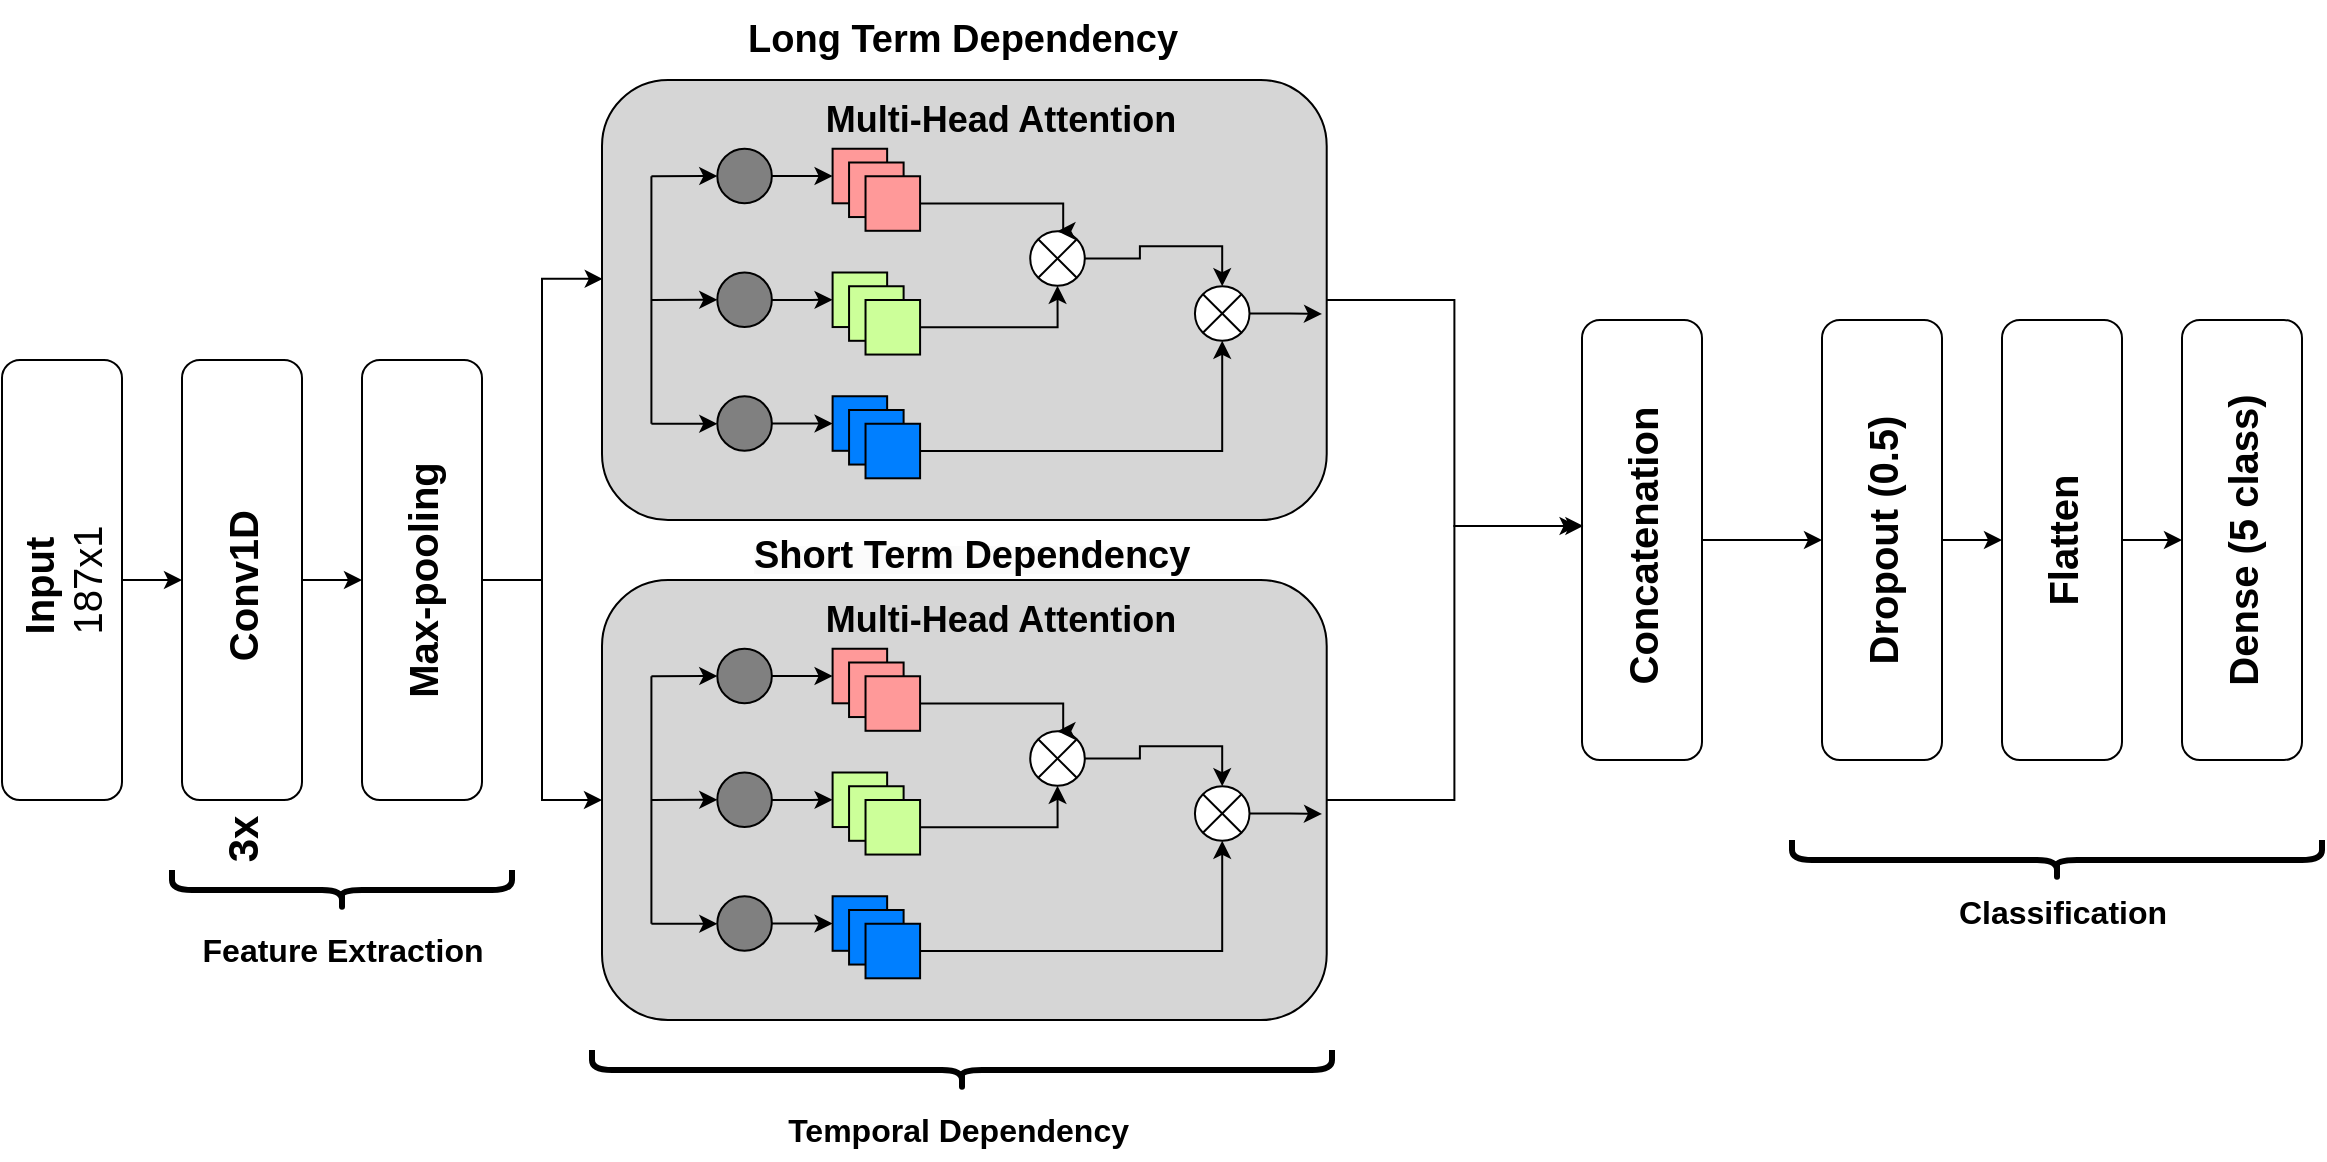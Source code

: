 <mxfile version="21.2.9" type="device">
  <diagram name="Page-1" id="Ig5li8YnplBoDMJSDeY4">
    <mxGraphModel dx="1400" dy="945" grid="1" gridSize="10" guides="1" tooltips="1" connect="1" arrows="1" fold="1" page="1" pageScale="1" pageWidth="1200" pageHeight="1600" math="0" shadow="0">
      <root>
        <mxCell id="0" />
        <mxCell id="1" parent="0" />
        <mxCell id="j9Yn46ZGuWU1NOBtWqaZ-1" style="edgeStyle=orthogonalEdgeStyle;rounded=0;orthogonalLoop=1;jettySize=auto;html=1;entryX=0.5;entryY=0;entryDx=0;entryDy=0;" edge="1" parent="1" source="j9Yn46ZGuWU1NOBtWqaZ-2" target="j9Yn46ZGuWU1NOBtWqaZ-4">
          <mxGeometry relative="1" as="geometry" />
        </mxCell>
        <mxCell id="j9Yn46ZGuWU1NOBtWqaZ-2" value="&lt;b style=&quot;font-size: 20px;&quot;&gt;Input&amp;nbsp;&lt;/b&gt;&lt;br style=&quot;font-size: 20px;&quot;&gt;187x1" style="rounded=1;whiteSpace=wrap;html=1;fontSize=20;rotation=-90;" vertex="1" parent="1">
          <mxGeometry x="100" y="260" width="220" height="60" as="geometry" />
        </mxCell>
        <mxCell id="j9Yn46ZGuWU1NOBtWqaZ-3" style="edgeStyle=orthogonalEdgeStyle;rounded=0;orthogonalLoop=1;jettySize=auto;html=1;" edge="1" parent="1" source="j9Yn46ZGuWU1NOBtWqaZ-4" target="j9Yn46ZGuWU1NOBtWqaZ-7">
          <mxGeometry relative="1" as="geometry" />
        </mxCell>
        <mxCell id="j9Yn46ZGuWU1NOBtWqaZ-4" value="&lt;b&gt;Conv1D&amp;nbsp;&lt;br&gt;&lt;/b&gt;" style="rounded=1;whiteSpace=wrap;html=1;fontSize=20;rotation=-90;" vertex="1" parent="1">
          <mxGeometry x="190" y="260" width="220" height="60" as="geometry" />
        </mxCell>
        <mxCell id="j9Yn46ZGuWU1NOBtWqaZ-5" value="&lt;b&gt;&lt;font style=&quot;font-size: 21px;&quot;&gt;3x&lt;/font&gt;&lt;/b&gt;" style="text;html=1;align=center;verticalAlign=middle;resizable=0;points=[];autosize=1;strokeColor=none;fillColor=none;rotation=-90;" vertex="1" parent="1">
          <mxGeometry x="275" y="400" width="50" height="40" as="geometry" />
        </mxCell>
        <mxCell id="j9Yn46ZGuWU1NOBtWqaZ-87" style="edgeStyle=orthogonalEdgeStyle;rounded=0;orthogonalLoop=1;jettySize=auto;html=1;entryX=0.001;entryY=0.452;entryDx=0;entryDy=0;entryPerimeter=0;" edge="1" parent="1" source="j9Yn46ZGuWU1NOBtWqaZ-7" target="j9Yn46ZGuWU1NOBtWqaZ-9">
          <mxGeometry relative="1" as="geometry" />
        </mxCell>
        <mxCell id="j9Yn46ZGuWU1NOBtWqaZ-88" style="edgeStyle=orthogonalEdgeStyle;rounded=0;orthogonalLoop=1;jettySize=auto;html=1;" edge="1" parent="1" source="j9Yn46ZGuWU1NOBtWqaZ-7" target="j9Yn46ZGuWU1NOBtWqaZ-53">
          <mxGeometry relative="1" as="geometry" />
        </mxCell>
        <mxCell id="j9Yn46ZGuWU1NOBtWqaZ-7" value="&lt;b&gt;Max-pooling&lt;br&gt;&lt;/b&gt;" style="rounded=1;whiteSpace=wrap;html=1;fontSize=20;rotation=-90;" vertex="1" parent="1">
          <mxGeometry x="280" y="260" width="220" height="60" as="geometry" />
        </mxCell>
        <mxCell id="j9Yn46ZGuWU1NOBtWqaZ-8" value="" style="group" vertex="1" connectable="0" parent="1">
          <mxGeometry x="480" y="40" width="420" height="220" as="geometry" />
        </mxCell>
        <mxCell id="j9Yn46ZGuWU1NOBtWqaZ-9" value="" style="rounded=1;whiteSpace=wrap;html=1;fillColor=#D6D6D6;" vertex="1" parent="j9Yn46ZGuWU1NOBtWqaZ-8">
          <mxGeometry width="362.353" height="220" as="geometry" />
        </mxCell>
        <mxCell id="j9Yn46ZGuWU1NOBtWqaZ-10" value="" style="ellipse;whiteSpace=wrap;html=1;aspect=fixed;fillColor=#808080;" vertex="1" parent="j9Yn46ZGuWU1NOBtWqaZ-8">
          <mxGeometry x="57.647" y="34.375" width="27.274" height="27.274" as="geometry" />
        </mxCell>
        <mxCell id="j9Yn46ZGuWU1NOBtWqaZ-11" value="" style="ellipse;whiteSpace=wrap;html=1;aspect=fixed;fillColor=#808080;" vertex="1" parent="j9Yn46ZGuWU1NOBtWqaZ-8">
          <mxGeometry x="57.647" y="96.25" width="27.274" height="27.274" as="geometry" />
        </mxCell>
        <mxCell id="j9Yn46ZGuWU1NOBtWqaZ-12" value="" style="ellipse;whiteSpace=wrap;html=1;aspect=fixed;fillColor=#808080;" vertex="1" parent="j9Yn46ZGuWU1NOBtWqaZ-8">
          <mxGeometry x="57.647" y="158.125" width="27.274" height="27.274" as="geometry" />
        </mxCell>
        <mxCell id="j9Yn46ZGuWU1NOBtWqaZ-13" value="" style="endArrow=none;html=1;rounded=0;" edge="1" parent="j9Yn46ZGuWU1NOBtWqaZ-8">
          <mxGeometry width="50" height="50" relative="1" as="geometry">
            <mxPoint x="24.706" y="171.875" as="sourcePoint" />
            <mxPoint x="24.706" y="48.125" as="targetPoint" />
          </mxGeometry>
        </mxCell>
        <mxCell id="j9Yn46ZGuWU1NOBtWqaZ-14" value="" style="endArrow=classic;html=1;rounded=0;entryX=0;entryY=0.5;entryDx=0;entryDy=0;" edge="1" parent="j9Yn46ZGuWU1NOBtWqaZ-8" target="j9Yn46ZGuWU1NOBtWqaZ-10">
          <mxGeometry width="50" height="50" relative="1" as="geometry">
            <mxPoint x="24.706" y="48.125" as="sourcePoint" />
            <mxPoint x="181.176" y="110" as="targetPoint" />
          </mxGeometry>
        </mxCell>
        <mxCell id="j9Yn46ZGuWU1NOBtWqaZ-15" value="" style="endArrow=classic;html=1;rounded=0;" edge="1" parent="j9Yn46ZGuWU1NOBtWqaZ-8">
          <mxGeometry width="50" height="50" relative="1" as="geometry">
            <mxPoint x="24.706" y="171.875" as="sourcePoint" />
            <mxPoint x="57.647" y="171.875" as="targetPoint" />
          </mxGeometry>
        </mxCell>
        <mxCell id="j9Yn46ZGuWU1NOBtWqaZ-16" value="" style="endArrow=classic;html=1;rounded=0;entryX=0;entryY=0.5;entryDx=0;entryDy=0;" edge="1" parent="j9Yn46ZGuWU1NOBtWqaZ-8" target="j9Yn46ZGuWU1NOBtWqaZ-11">
          <mxGeometry width="50" height="50" relative="1" as="geometry">
            <mxPoint x="24.706" y="110" as="sourcePoint" />
            <mxPoint x="181.176" y="110" as="targetPoint" />
          </mxGeometry>
        </mxCell>
        <mxCell id="j9Yn46ZGuWU1NOBtWqaZ-17" value="" style="whiteSpace=wrap;html=1;aspect=fixed;fillColor=#FF9999;" vertex="1" parent="j9Yn46ZGuWU1NOBtWqaZ-8">
          <mxGeometry x="115.294" y="34.375" width="27.274" height="27.274" as="geometry" />
        </mxCell>
        <mxCell id="j9Yn46ZGuWU1NOBtWqaZ-18" value="" style="whiteSpace=wrap;html=1;aspect=fixed;fillColor=#FF9999;" vertex="1" parent="j9Yn46ZGuWU1NOBtWqaZ-8">
          <mxGeometry x="123.529" y="41.25" width="27.274" height="27.274" as="geometry" />
        </mxCell>
        <mxCell id="j9Yn46ZGuWU1NOBtWqaZ-19" value="" style="whiteSpace=wrap;html=1;aspect=fixed;fillColor=#FF9999;" vertex="1" parent="j9Yn46ZGuWU1NOBtWqaZ-8">
          <mxGeometry x="131.765" y="48.125" width="27.274" height="27.274" as="geometry" />
        </mxCell>
        <mxCell id="j9Yn46ZGuWU1NOBtWqaZ-20" value="" style="whiteSpace=wrap;html=1;aspect=fixed;fillColor=#CCFF99;" vertex="1" parent="j9Yn46ZGuWU1NOBtWqaZ-8">
          <mxGeometry x="115.294" y="96.25" width="27.274" height="27.274" as="geometry" />
        </mxCell>
        <mxCell id="j9Yn46ZGuWU1NOBtWqaZ-21" style="edgeStyle=orthogonalEdgeStyle;rounded=0;orthogonalLoop=1;jettySize=auto;html=1;entryX=0;entryY=0.5;entryDx=0;entryDy=0;" edge="1" parent="j9Yn46ZGuWU1NOBtWqaZ-8" source="j9Yn46ZGuWU1NOBtWqaZ-11" target="j9Yn46ZGuWU1NOBtWqaZ-20">
          <mxGeometry relative="1" as="geometry" />
        </mxCell>
        <mxCell id="j9Yn46ZGuWU1NOBtWqaZ-22" value="" style="whiteSpace=wrap;html=1;aspect=fixed;fillColor=#CCFF99;" vertex="1" parent="j9Yn46ZGuWU1NOBtWqaZ-8">
          <mxGeometry x="123.529" y="103.125" width="27.274" height="27.274" as="geometry" />
        </mxCell>
        <mxCell id="j9Yn46ZGuWU1NOBtWqaZ-23" value="" style="whiteSpace=wrap;html=1;aspect=fixed;fillColor=#CCFF99;" vertex="1" parent="j9Yn46ZGuWU1NOBtWqaZ-8">
          <mxGeometry x="131.765" y="110" width="27.274" height="27.274" as="geometry" />
        </mxCell>
        <mxCell id="j9Yn46ZGuWU1NOBtWqaZ-24" value="" style="whiteSpace=wrap;html=1;aspect=fixed;fillColor=#007FFF;" vertex="1" parent="j9Yn46ZGuWU1NOBtWqaZ-8">
          <mxGeometry x="115.294" y="158.125" width="27.274" height="27.274" as="geometry" />
        </mxCell>
        <mxCell id="j9Yn46ZGuWU1NOBtWqaZ-25" value="" style="whiteSpace=wrap;html=1;aspect=fixed;fillColor=#007FFF;" vertex="1" parent="j9Yn46ZGuWU1NOBtWqaZ-8">
          <mxGeometry x="123.529" y="165" width="27.274" height="27.274" as="geometry" />
        </mxCell>
        <mxCell id="j9Yn46ZGuWU1NOBtWqaZ-26" value="" style="whiteSpace=wrap;html=1;aspect=fixed;fillColor=#007FFF;" vertex="1" parent="j9Yn46ZGuWU1NOBtWqaZ-8">
          <mxGeometry x="131.765" y="171.875" width="27.274" height="27.274" as="geometry" />
        </mxCell>
        <mxCell id="j9Yn46ZGuWU1NOBtWqaZ-27" value="" style="endArrow=classic;html=1;rounded=0;exitX=1;exitY=0.5;exitDx=0;exitDy=0;entryX=0;entryY=0.5;entryDx=0;entryDy=0;" edge="1" parent="j9Yn46ZGuWU1NOBtWqaZ-8" source="j9Yn46ZGuWU1NOBtWqaZ-12" target="j9Yn46ZGuWU1NOBtWqaZ-24">
          <mxGeometry width="50" height="50" relative="1" as="geometry">
            <mxPoint x="140" y="144.375" as="sourcePoint" />
            <mxPoint x="181.176" y="110" as="targetPoint" />
          </mxGeometry>
        </mxCell>
        <mxCell id="j9Yn46ZGuWU1NOBtWqaZ-28" value="" style="endArrow=classic;html=1;rounded=0;exitX=1;exitY=0.5;exitDx=0;exitDy=0;entryX=0;entryY=0.5;entryDx=0;entryDy=0;" edge="1" parent="j9Yn46ZGuWU1NOBtWqaZ-8" source="j9Yn46ZGuWU1NOBtWqaZ-10" target="j9Yn46ZGuWU1NOBtWqaZ-17">
          <mxGeometry width="50" height="50" relative="1" as="geometry">
            <mxPoint x="140" y="144.375" as="sourcePoint" />
            <mxPoint x="181.176" y="110" as="targetPoint" />
          </mxGeometry>
        </mxCell>
        <mxCell id="j9Yn46ZGuWU1NOBtWqaZ-29" value="" style="ellipse;whiteSpace=wrap;html=1;aspect=fixed;" vertex="1" parent="j9Yn46ZGuWU1NOBtWqaZ-8">
          <mxGeometry x="214.118" y="75.625" width="27.274" height="27.274" as="geometry" />
        </mxCell>
        <mxCell id="j9Yn46ZGuWU1NOBtWqaZ-30" style="edgeStyle=orthogonalEdgeStyle;rounded=0;orthogonalLoop=1;jettySize=auto;html=1;entryX=0.5;entryY=0;entryDx=0;entryDy=0;" edge="1" parent="j9Yn46ZGuWU1NOBtWqaZ-8" source="j9Yn46ZGuWU1NOBtWqaZ-19" target="j9Yn46ZGuWU1NOBtWqaZ-29">
          <mxGeometry relative="1" as="geometry">
            <Array as="points">
              <mxPoint x="230.588" y="61.875" />
            </Array>
          </mxGeometry>
        </mxCell>
        <mxCell id="j9Yn46ZGuWU1NOBtWqaZ-31" value="" style="endArrow=none;html=1;rounded=0;entryX=1;entryY=0;entryDx=0;entryDy=0;exitX=0;exitY=1;exitDx=0;exitDy=0;" edge="1" parent="j9Yn46ZGuWU1NOBtWqaZ-8" source="j9Yn46ZGuWU1NOBtWqaZ-29" target="j9Yn46ZGuWU1NOBtWqaZ-29">
          <mxGeometry width="50" height="50" relative="1" as="geometry">
            <mxPoint x="164.706" y="158.125" as="sourcePoint" />
            <mxPoint x="205.882" y="123.75" as="targetPoint" />
          </mxGeometry>
        </mxCell>
        <mxCell id="j9Yn46ZGuWU1NOBtWqaZ-32" style="edgeStyle=orthogonalEdgeStyle;rounded=0;orthogonalLoop=1;jettySize=auto;html=1;entryX=0.5;entryY=1;entryDx=0;entryDy=0;" edge="1" parent="j9Yn46ZGuWU1NOBtWqaZ-8" source="j9Yn46ZGuWU1NOBtWqaZ-23" target="j9Yn46ZGuWU1NOBtWqaZ-29">
          <mxGeometry relative="1" as="geometry" />
        </mxCell>
        <mxCell id="j9Yn46ZGuWU1NOBtWqaZ-33" value="" style="endArrow=none;html=1;rounded=0;entryX=0;entryY=0;entryDx=0;entryDy=0;exitX=1;exitY=1;exitDx=0;exitDy=0;" edge="1" parent="j9Yn46ZGuWU1NOBtWqaZ-8" source="j9Yn46ZGuWU1NOBtWqaZ-29" target="j9Yn46ZGuWU1NOBtWqaZ-29">
          <mxGeometry width="50" height="50" relative="1" as="geometry">
            <mxPoint x="164.706" y="158.125" as="sourcePoint" />
            <mxPoint x="205.882" y="123.75" as="targetPoint" />
          </mxGeometry>
        </mxCell>
        <mxCell id="j9Yn46ZGuWU1NOBtWqaZ-34" value="" style="edgeStyle=orthogonalEdgeStyle;rounded=0;orthogonalLoop=1;jettySize=auto;html=1;" edge="1" parent="j9Yn46ZGuWU1NOBtWqaZ-8" source="j9Yn46ZGuWU1NOBtWqaZ-35">
          <mxGeometry relative="1" as="geometry">
            <mxPoint x="360" y="117" as="targetPoint" />
          </mxGeometry>
        </mxCell>
        <mxCell id="j9Yn46ZGuWU1NOBtWqaZ-35" value="" style="ellipse;whiteSpace=wrap;html=1;aspect=fixed;" vertex="1" parent="j9Yn46ZGuWU1NOBtWqaZ-8">
          <mxGeometry x="296.471" y="103.125" width="27.274" height="27.274" as="geometry" />
        </mxCell>
        <mxCell id="j9Yn46ZGuWU1NOBtWqaZ-36" value="" style="endArrow=none;html=1;rounded=0;entryX=1;entryY=0;entryDx=0;entryDy=0;exitX=0;exitY=1;exitDx=0;exitDy=0;" edge="1" parent="j9Yn46ZGuWU1NOBtWqaZ-8" source="j9Yn46ZGuWU1NOBtWqaZ-35" target="j9Yn46ZGuWU1NOBtWqaZ-35">
          <mxGeometry width="50" height="50" relative="1" as="geometry">
            <mxPoint x="247.059" y="185.625" as="sourcePoint" />
            <mxPoint x="288.235" y="151.25" as="targetPoint" />
          </mxGeometry>
        </mxCell>
        <mxCell id="j9Yn46ZGuWU1NOBtWqaZ-37" value="" style="endArrow=none;html=1;rounded=0;entryX=0;entryY=0;entryDx=0;entryDy=0;exitX=1;exitY=1;exitDx=0;exitDy=0;" edge="1" parent="j9Yn46ZGuWU1NOBtWqaZ-8" source="j9Yn46ZGuWU1NOBtWqaZ-35" target="j9Yn46ZGuWU1NOBtWqaZ-35">
          <mxGeometry width="50" height="50" relative="1" as="geometry">
            <mxPoint x="247.059" y="185.625" as="sourcePoint" />
            <mxPoint x="288.235" y="151.25" as="targetPoint" />
          </mxGeometry>
        </mxCell>
        <mxCell id="j9Yn46ZGuWU1NOBtWqaZ-38" value="&lt;b&gt;&lt;font style=&quot;font-size: 18px;&quot;&gt;Multi-Head Attention&lt;/font&gt;&lt;/b&gt;" style="text;html=1;align=center;verticalAlign=middle;resizable=0;points=[];autosize=1;strokeColor=none;fillColor=none;" vertex="1" parent="j9Yn46ZGuWU1NOBtWqaZ-8">
          <mxGeometry x="98.824" width="200" height="40" as="geometry" />
        </mxCell>
        <mxCell id="j9Yn46ZGuWU1NOBtWqaZ-39" style="edgeStyle=orthogonalEdgeStyle;rounded=0;orthogonalLoop=1;jettySize=auto;html=1;entryX=0.5;entryY=1;entryDx=0;entryDy=0;" edge="1" parent="j9Yn46ZGuWU1NOBtWqaZ-8" source="j9Yn46ZGuWU1NOBtWqaZ-26" target="j9Yn46ZGuWU1NOBtWqaZ-35">
          <mxGeometry relative="1" as="geometry" />
        </mxCell>
        <mxCell id="j9Yn46ZGuWU1NOBtWqaZ-40" style="edgeStyle=orthogonalEdgeStyle;rounded=0;orthogonalLoop=1;jettySize=auto;html=1;entryX=0.5;entryY=0;entryDx=0;entryDy=0;" edge="1" parent="j9Yn46ZGuWU1NOBtWqaZ-8" source="j9Yn46ZGuWU1NOBtWqaZ-29" target="j9Yn46ZGuWU1NOBtWqaZ-35">
          <mxGeometry relative="1" as="geometry" />
        </mxCell>
        <mxCell id="j9Yn46ZGuWU1NOBtWqaZ-41" style="edgeStyle=orthogonalEdgeStyle;rounded=0;orthogonalLoop=1;jettySize=auto;html=1;entryX=0.5;entryY=0;entryDx=0;entryDy=0;" edge="1" parent="1" source="j9Yn46ZGuWU1NOBtWqaZ-42" target="j9Yn46ZGuWU1NOBtWqaZ-44">
          <mxGeometry relative="1" as="geometry" />
        </mxCell>
        <mxCell id="j9Yn46ZGuWU1NOBtWqaZ-42" value="&lt;b&gt;Dropout (0.5)&lt;br&gt;&lt;/b&gt;" style="rounded=1;whiteSpace=wrap;html=1;fontSize=20;rotation=-90;" vertex="1" parent="1">
          <mxGeometry x="1010" y="240" width="220" height="60" as="geometry" />
        </mxCell>
        <mxCell id="j9Yn46ZGuWU1NOBtWqaZ-43" style="edgeStyle=orthogonalEdgeStyle;rounded=0;orthogonalLoop=1;jettySize=auto;html=1;" edge="1" parent="1" source="j9Yn46ZGuWU1NOBtWqaZ-44" target="j9Yn46ZGuWU1NOBtWqaZ-45">
          <mxGeometry relative="1" as="geometry" />
        </mxCell>
        <mxCell id="j9Yn46ZGuWU1NOBtWqaZ-44" value="&lt;b&gt;Flatten&lt;br&gt;&lt;/b&gt;" style="rounded=1;whiteSpace=wrap;html=1;fontSize=20;rotation=-90;" vertex="1" parent="1">
          <mxGeometry x="1100" y="240" width="220" height="60" as="geometry" />
        </mxCell>
        <mxCell id="j9Yn46ZGuWU1NOBtWqaZ-45" value="&lt;b&gt;Dense (5 class)&lt;br&gt;&lt;/b&gt;" style="rounded=1;whiteSpace=wrap;html=1;fontSize=20;rotation=-90;" vertex="1" parent="1">
          <mxGeometry x="1190" y="240" width="220" height="60" as="geometry" />
        </mxCell>
        <mxCell id="j9Yn46ZGuWU1NOBtWqaZ-46" value="" style="shape=curlyBracket;whiteSpace=wrap;html=1;rounded=1;labelPosition=left;verticalLabelPosition=middle;align=right;verticalAlign=middle;rotation=-90;size=0.5;fontStyle=0;fontSize=22;strokeWidth=3;" vertex="1" parent="1">
          <mxGeometry x="1197.5" y="297.5" width="20" height="265" as="geometry" />
        </mxCell>
        <mxCell id="j9Yn46ZGuWU1NOBtWqaZ-47" value="&lt;b&gt;&lt;font style=&quot;font-size: 16px;&quot;&gt;Classification&lt;/font&gt;&lt;/b&gt;" style="text;html=1;align=center;verticalAlign=middle;resizable=0;points=[];autosize=1;strokeColor=none;fillColor=none;" vertex="1" parent="1">
          <mxGeometry x="1145" y="441.25" width="130" height="30" as="geometry" />
        </mxCell>
        <mxCell id="j9Yn46ZGuWU1NOBtWqaZ-48" value="" style="shape=curlyBracket;whiteSpace=wrap;html=1;rounded=1;labelPosition=left;verticalLabelPosition=middle;align=right;verticalAlign=middle;rotation=-90;size=0.5;fontStyle=0;fontSize=22;strokeWidth=3;" vertex="1" parent="1">
          <mxGeometry x="650" y="350" width="20" height="370" as="geometry" />
        </mxCell>
        <mxCell id="j9Yn46ZGuWU1NOBtWqaZ-49" value="&lt;b&gt;&lt;font style=&quot;font-size: 16px;&quot;&gt;Temporal Dependency&amp;nbsp;&lt;/font&gt;&lt;/b&gt;" style="text;html=1;align=center;verticalAlign=middle;resizable=0;points=[];autosize=1;strokeColor=none;fillColor=none;" vertex="1" parent="1">
          <mxGeometry x="560" y="550" width="200" height="30" as="geometry" />
        </mxCell>
        <mxCell id="j9Yn46ZGuWU1NOBtWqaZ-50" value="" style="shape=curlyBracket;whiteSpace=wrap;html=1;rounded=1;labelPosition=left;verticalLabelPosition=middle;align=right;verticalAlign=middle;rotation=-90;size=0.5;fontStyle=0;fontSize=22;strokeWidth=3;" vertex="1" parent="1">
          <mxGeometry x="340" y="360" width="20" height="170" as="geometry" />
        </mxCell>
        <mxCell id="j9Yn46ZGuWU1NOBtWqaZ-51" value="&lt;b&gt;&lt;font style=&quot;font-size: 16px;&quot;&gt;Feature Extraction&lt;/font&gt;&lt;/b&gt;" style="text;html=1;align=center;verticalAlign=middle;resizable=0;points=[];autosize=1;strokeColor=none;fillColor=none;" vertex="1" parent="1">
          <mxGeometry x="270" y="460" width="160" height="30" as="geometry" />
        </mxCell>
        <mxCell id="j9Yn46ZGuWU1NOBtWqaZ-52" value="" style="group" vertex="1" connectable="0" parent="1">
          <mxGeometry x="480" y="290" width="420" height="220" as="geometry" />
        </mxCell>
        <mxCell id="j9Yn46ZGuWU1NOBtWqaZ-53" value="" style="rounded=1;whiteSpace=wrap;html=1;fillColor=#D6D6D6;" vertex="1" parent="j9Yn46ZGuWU1NOBtWqaZ-52">
          <mxGeometry width="362.353" height="220" as="geometry" />
        </mxCell>
        <mxCell id="j9Yn46ZGuWU1NOBtWqaZ-54" value="" style="ellipse;whiteSpace=wrap;html=1;aspect=fixed;fillColor=#808080;" vertex="1" parent="j9Yn46ZGuWU1NOBtWqaZ-52">
          <mxGeometry x="57.647" y="34.375" width="27.274" height="27.274" as="geometry" />
        </mxCell>
        <mxCell id="j9Yn46ZGuWU1NOBtWqaZ-55" value="" style="ellipse;whiteSpace=wrap;html=1;aspect=fixed;fillColor=#808080;" vertex="1" parent="j9Yn46ZGuWU1NOBtWqaZ-52">
          <mxGeometry x="57.647" y="96.25" width="27.274" height="27.274" as="geometry" />
        </mxCell>
        <mxCell id="j9Yn46ZGuWU1NOBtWqaZ-56" value="" style="ellipse;whiteSpace=wrap;html=1;aspect=fixed;fillColor=#808080;" vertex="1" parent="j9Yn46ZGuWU1NOBtWqaZ-52">
          <mxGeometry x="57.647" y="158.125" width="27.274" height="27.274" as="geometry" />
        </mxCell>
        <mxCell id="j9Yn46ZGuWU1NOBtWqaZ-57" value="" style="endArrow=none;html=1;rounded=0;" edge="1" parent="j9Yn46ZGuWU1NOBtWqaZ-52">
          <mxGeometry width="50" height="50" relative="1" as="geometry">
            <mxPoint x="24.706" y="171.875" as="sourcePoint" />
            <mxPoint x="24.706" y="48.125" as="targetPoint" />
          </mxGeometry>
        </mxCell>
        <mxCell id="j9Yn46ZGuWU1NOBtWqaZ-58" value="" style="endArrow=classic;html=1;rounded=0;entryX=0;entryY=0.5;entryDx=0;entryDy=0;" edge="1" parent="j9Yn46ZGuWU1NOBtWqaZ-52" target="j9Yn46ZGuWU1NOBtWqaZ-54">
          <mxGeometry width="50" height="50" relative="1" as="geometry">
            <mxPoint x="24.706" y="48.125" as="sourcePoint" />
            <mxPoint x="181.176" y="110" as="targetPoint" />
          </mxGeometry>
        </mxCell>
        <mxCell id="j9Yn46ZGuWU1NOBtWqaZ-59" value="" style="endArrow=classic;html=1;rounded=0;" edge="1" parent="j9Yn46ZGuWU1NOBtWqaZ-52">
          <mxGeometry width="50" height="50" relative="1" as="geometry">
            <mxPoint x="24.706" y="171.875" as="sourcePoint" />
            <mxPoint x="57.647" y="171.875" as="targetPoint" />
          </mxGeometry>
        </mxCell>
        <mxCell id="j9Yn46ZGuWU1NOBtWqaZ-60" value="" style="endArrow=classic;html=1;rounded=0;entryX=0;entryY=0.5;entryDx=0;entryDy=0;" edge="1" parent="j9Yn46ZGuWU1NOBtWqaZ-52" target="j9Yn46ZGuWU1NOBtWqaZ-55">
          <mxGeometry width="50" height="50" relative="1" as="geometry">
            <mxPoint x="24.706" y="110" as="sourcePoint" />
            <mxPoint x="181.176" y="110" as="targetPoint" />
          </mxGeometry>
        </mxCell>
        <mxCell id="j9Yn46ZGuWU1NOBtWqaZ-61" value="" style="whiteSpace=wrap;html=1;aspect=fixed;fillColor=#FF9999;" vertex="1" parent="j9Yn46ZGuWU1NOBtWqaZ-52">
          <mxGeometry x="115.294" y="34.375" width="27.274" height="27.274" as="geometry" />
        </mxCell>
        <mxCell id="j9Yn46ZGuWU1NOBtWqaZ-62" value="" style="whiteSpace=wrap;html=1;aspect=fixed;fillColor=#FF9999;" vertex="1" parent="j9Yn46ZGuWU1NOBtWqaZ-52">
          <mxGeometry x="123.529" y="41.25" width="27.274" height="27.274" as="geometry" />
        </mxCell>
        <mxCell id="j9Yn46ZGuWU1NOBtWqaZ-63" value="" style="whiteSpace=wrap;html=1;aspect=fixed;fillColor=#FF9999;" vertex="1" parent="j9Yn46ZGuWU1NOBtWqaZ-52">
          <mxGeometry x="131.765" y="48.125" width="27.274" height="27.274" as="geometry" />
        </mxCell>
        <mxCell id="j9Yn46ZGuWU1NOBtWqaZ-64" value="" style="whiteSpace=wrap;html=1;aspect=fixed;fillColor=#CCFF99;" vertex="1" parent="j9Yn46ZGuWU1NOBtWqaZ-52">
          <mxGeometry x="115.294" y="96.25" width="27.274" height="27.274" as="geometry" />
        </mxCell>
        <mxCell id="j9Yn46ZGuWU1NOBtWqaZ-65" style="edgeStyle=orthogonalEdgeStyle;rounded=0;orthogonalLoop=1;jettySize=auto;html=1;entryX=0;entryY=0.5;entryDx=0;entryDy=0;" edge="1" parent="j9Yn46ZGuWU1NOBtWqaZ-52" source="j9Yn46ZGuWU1NOBtWqaZ-55" target="j9Yn46ZGuWU1NOBtWqaZ-64">
          <mxGeometry relative="1" as="geometry" />
        </mxCell>
        <mxCell id="j9Yn46ZGuWU1NOBtWqaZ-66" value="" style="whiteSpace=wrap;html=1;aspect=fixed;fillColor=#CCFF99;" vertex="1" parent="j9Yn46ZGuWU1NOBtWqaZ-52">
          <mxGeometry x="123.529" y="103.125" width="27.274" height="27.274" as="geometry" />
        </mxCell>
        <mxCell id="j9Yn46ZGuWU1NOBtWqaZ-67" value="" style="whiteSpace=wrap;html=1;aspect=fixed;fillColor=#CCFF99;" vertex="1" parent="j9Yn46ZGuWU1NOBtWqaZ-52">
          <mxGeometry x="131.765" y="110" width="27.274" height="27.274" as="geometry" />
        </mxCell>
        <mxCell id="j9Yn46ZGuWU1NOBtWqaZ-68" value="" style="whiteSpace=wrap;html=1;aspect=fixed;fillColor=#007FFF;" vertex="1" parent="j9Yn46ZGuWU1NOBtWqaZ-52">
          <mxGeometry x="115.294" y="158.125" width="27.274" height="27.274" as="geometry" />
        </mxCell>
        <mxCell id="j9Yn46ZGuWU1NOBtWqaZ-69" value="" style="whiteSpace=wrap;html=1;aspect=fixed;fillColor=#007FFF;" vertex="1" parent="j9Yn46ZGuWU1NOBtWqaZ-52">
          <mxGeometry x="123.529" y="165" width="27.274" height="27.274" as="geometry" />
        </mxCell>
        <mxCell id="j9Yn46ZGuWU1NOBtWqaZ-70" value="" style="whiteSpace=wrap;html=1;aspect=fixed;fillColor=#007FFF;" vertex="1" parent="j9Yn46ZGuWU1NOBtWqaZ-52">
          <mxGeometry x="131.765" y="171.875" width="27.274" height="27.274" as="geometry" />
        </mxCell>
        <mxCell id="j9Yn46ZGuWU1NOBtWqaZ-71" value="" style="endArrow=classic;html=1;rounded=0;exitX=1;exitY=0.5;exitDx=0;exitDy=0;entryX=0;entryY=0.5;entryDx=0;entryDy=0;" edge="1" parent="j9Yn46ZGuWU1NOBtWqaZ-52" source="j9Yn46ZGuWU1NOBtWqaZ-56" target="j9Yn46ZGuWU1NOBtWqaZ-68">
          <mxGeometry width="50" height="50" relative="1" as="geometry">
            <mxPoint x="140" y="144.375" as="sourcePoint" />
            <mxPoint x="181.176" y="110" as="targetPoint" />
          </mxGeometry>
        </mxCell>
        <mxCell id="j9Yn46ZGuWU1NOBtWqaZ-72" value="" style="endArrow=classic;html=1;rounded=0;exitX=1;exitY=0.5;exitDx=0;exitDy=0;entryX=0;entryY=0.5;entryDx=0;entryDy=0;" edge="1" parent="j9Yn46ZGuWU1NOBtWqaZ-52" source="j9Yn46ZGuWU1NOBtWqaZ-54" target="j9Yn46ZGuWU1NOBtWqaZ-61">
          <mxGeometry width="50" height="50" relative="1" as="geometry">
            <mxPoint x="140" y="144.375" as="sourcePoint" />
            <mxPoint x="181.176" y="110" as="targetPoint" />
          </mxGeometry>
        </mxCell>
        <mxCell id="j9Yn46ZGuWU1NOBtWqaZ-73" value="" style="ellipse;whiteSpace=wrap;html=1;aspect=fixed;" vertex="1" parent="j9Yn46ZGuWU1NOBtWqaZ-52">
          <mxGeometry x="214.118" y="75.625" width="27.274" height="27.274" as="geometry" />
        </mxCell>
        <mxCell id="j9Yn46ZGuWU1NOBtWqaZ-74" style="edgeStyle=orthogonalEdgeStyle;rounded=0;orthogonalLoop=1;jettySize=auto;html=1;entryX=0.5;entryY=0;entryDx=0;entryDy=0;" edge="1" parent="j9Yn46ZGuWU1NOBtWqaZ-52" source="j9Yn46ZGuWU1NOBtWqaZ-63" target="j9Yn46ZGuWU1NOBtWqaZ-73">
          <mxGeometry relative="1" as="geometry">
            <Array as="points">
              <mxPoint x="230.588" y="61.875" />
            </Array>
          </mxGeometry>
        </mxCell>
        <mxCell id="j9Yn46ZGuWU1NOBtWqaZ-75" value="" style="endArrow=none;html=1;rounded=0;entryX=1;entryY=0;entryDx=0;entryDy=0;exitX=0;exitY=1;exitDx=0;exitDy=0;" edge="1" parent="j9Yn46ZGuWU1NOBtWqaZ-52" source="j9Yn46ZGuWU1NOBtWqaZ-73" target="j9Yn46ZGuWU1NOBtWqaZ-73">
          <mxGeometry width="50" height="50" relative="1" as="geometry">
            <mxPoint x="164.706" y="158.125" as="sourcePoint" />
            <mxPoint x="205.882" y="123.75" as="targetPoint" />
          </mxGeometry>
        </mxCell>
        <mxCell id="j9Yn46ZGuWU1NOBtWqaZ-76" style="edgeStyle=orthogonalEdgeStyle;rounded=0;orthogonalLoop=1;jettySize=auto;html=1;entryX=0.5;entryY=1;entryDx=0;entryDy=0;" edge="1" parent="j9Yn46ZGuWU1NOBtWqaZ-52" source="j9Yn46ZGuWU1NOBtWqaZ-67" target="j9Yn46ZGuWU1NOBtWqaZ-73">
          <mxGeometry relative="1" as="geometry" />
        </mxCell>
        <mxCell id="j9Yn46ZGuWU1NOBtWqaZ-77" value="" style="endArrow=none;html=1;rounded=0;entryX=0;entryY=0;entryDx=0;entryDy=0;exitX=1;exitY=1;exitDx=0;exitDy=0;" edge="1" parent="j9Yn46ZGuWU1NOBtWqaZ-52" source="j9Yn46ZGuWU1NOBtWqaZ-73" target="j9Yn46ZGuWU1NOBtWqaZ-73">
          <mxGeometry width="50" height="50" relative="1" as="geometry">
            <mxPoint x="164.706" y="158.125" as="sourcePoint" />
            <mxPoint x="205.882" y="123.75" as="targetPoint" />
          </mxGeometry>
        </mxCell>
        <mxCell id="j9Yn46ZGuWU1NOBtWqaZ-78" value="" style="edgeStyle=orthogonalEdgeStyle;rounded=0;orthogonalLoop=1;jettySize=auto;html=1;" edge="1" parent="j9Yn46ZGuWU1NOBtWqaZ-52" source="j9Yn46ZGuWU1NOBtWqaZ-79">
          <mxGeometry relative="1" as="geometry">
            <mxPoint x="360" y="117" as="targetPoint" />
          </mxGeometry>
        </mxCell>
        <mxCell id="j9Yn46ZGuWU1NOBtWqaZ-79" value="" style="ellipse;whiteSpace=wrap;html=1;aspect=fixed;" vertex="1" parent="j9Yn46ZGuWU1NOBtWqaZ-52">
          <mxGeometry x="296.471" y="103.125" width="27.274" height="27.274" as="geometry" />
        </mxCell>
        <mxCell id="j9Yn46ZGuWU1NOBtWqaZ-80" value="" style="endArrow=none;html=1;rounded=0;entryX=1;entryY=0;entryDx=0;entryDy=0;exitX=0;exitY=1;exitDx=0;exitDy=0;" edge="1" parent="j9Yn46ZGuWU1NOBtWqaZ-52" source="j9Yn46ZGuWU1NOBtWqaZ-79" target="j9Yn46ZGuWU1NOBtWqaZ-79">
          <mxGeometry width="50" height="50" relative="1" as="geometry">
            <mxPoint x="247.059" y="185.625" as="sourcePoint" />
            <mxPoint x="288.235" y="151.25" as="targetPoint" />
          </mxGeometry>
        </mxCell>
        <mxCell id="j9Yn46ZGuWU1NOBtWqaZ-81" value="" style="endArrow=none;html=1;rounded=0;entryX=0;entryY=0;entryDx=0;entryDy=0;exitX=1;exitY=1;exitDx=0;exitDy=0;" edge="1" parent="j9Yn46ZGuWU1NOBtWqaZ-52" source="j9Yn46ZGuWU1NOBtWqaZ-79" target="j9Yn46ZGuWU1NOBtWqaZ-79">
          <mxGeometry width="50" height="50" relative="1" as="geometry">
            <mxPoint x="247.059" y="185.625" as="sourcePoint" />
            <mxPoint x="288.235" y="151.25" as="targetPoint" />
          </mxGeometry>
        </mxCell>
        <mxCell id="j9Yn46ZGuWU1NOBtWqaZ-82" value="&lt;b&gt;&lt;font style=&quot;font-size: 18px;&quot;&gt;Multi-Head Attention&lt;/font&gt;&lt;/b&gt;" style="text;html=1;align=center;verticalAlign=middle;resizable=0;points=[];autosize=1;strokeColor=none;fillColor=none;" vertex="1" parent="j9Yn46ZGuWU1NOBtWqaZ-52">
          <mxGeometry x="98.824" width="200" height="40" as="geometry" />
        </mxCell>
        <mxCell id="j9Yn46ZGuWU1NOBtWqaZ-83" style="edgeStyle=orthogonalEdgeStyle;rounded=0;orthogonalLoop=1;jettySize=auto;html=1;entryX=0.5;entryY=1;entryDx=0;entryDy=0;" edge="1" parent="j9Yn46ZGuWU1NOBtWqaZ-52" source="j9Yn46ZGuWU1NOBtWqaZ-70" target="j9Yn46ZGuWU1NOBtWqaZ-79">
          <mxGeometry relative="1" as="geometry" />
        </mxCell>
        <mxCell id="j9Yn46ZGuWU1NOBtWqaZ-84" style="edgeStyle=orthogonalEdgeStyle;rounded=0;orthogonalLoop=1;jettySize=auto;html=1;entryX=0.5;entryY=0;entryDx=0;entryDy=0;" edge="1" parent="j9Yn46ZGuWU1NOBtWqaZ-52" source="j9Yn46ZGuWU1NOBtWqaZ-73" target="j9Yn46ZGuWU1NOBtWqaZ-79">
          <mxGeometry relative="1" as="geometry" />
        </mxCell>
        <mxCell id="j9Yn46ZGuWU1NOBtWqaZ-86" value="&lt;b style=&quot;border-color: var(--border-color); color: rgb(0, 0, 0); font-family: Helvetica; font-size: 12px; font-style: normal; font-variant-ligatures: normal; font-variant-caps: normal; letter-spacing: normal; orphans: 2; text-align: center; text-indent: 0px; text-transform: none; widows: 2; word-spacing: 0px; -webkit-text-stroke-width: 0px; background-color: rgb(251, 251, 251); text-decoration-thickness: initial; text-decoration-style: initial; text-decoration-color: initial;&quot;&gt;&lt;font style=&quot;border-color: var(--border-color); font-size: 19px;&quot;&gt;Short Term Dependency&lt;/font&gt;&lt;/b&gt;" style="text;whiteSpace=wrap;html=1;" vertex="1" parent="j9Yn46ZGuWU1NOBtWqaZ-52">
          <mxGeometry x="73.82" y="-30" width="250" height="50" as="geometry" />
        </mxCell>
        <mxCell id="j9Yn46ZGuWU1NOBtWqaZ-85" value="&lt;b&gt;&lt;font style=&quot;font-size: 19px;&quot;&gt;Long Term Dependency&lt;/font&gt;&lt;/b&gt;" style="text;html=1;align=center;verticalAlign=middle;resizable=0;points=[];autosize=1;strokeColor=none;fillColor=none;" vertex="1" parent="1">
          <mxGeometry x="540" width="240" height="40" as="geometry" />
        </mxCell>
        <mxCell id="j9Yn46ZGuWU1NOBtWqaZ-97" style="edgeStyle=orthogonalEdgeStyle;rounded=0;orthogonalLoop=1;jettySize=auto;html=1;" edge="1" parent="1" source="j9Yn46ZGuWU1NOBtWqaZ-94" target="j9Yn46ZGuWU1NOBtWqaZ-42">
          <mxGeometry relative="1" as="geometry" />
        </mxCell>
        <mxCell id="j9Yn46ZGuWU1NOBtWqaZ-94" value="&lt;b&gt;Concatenation&amp;nbsp;&lt;br&gt;&lt;/b&gt;" style="rounded=1;whiteSpace=wrap;html=1;fontSize=20;rotation=-90;" vertex="1" parent="1">
          <mxGeometry x="890" y="240" width="220" height="60" as="geometry" />
        </mxCell>
        <mxCell id="j9Yn46ZGuWU1NOBtWqaZ-95" style="edgeStyle=orthogonalEdgeStyle;rounded=0;orthogonalLoop=1;jettySize=auto;html=1;entryX=0.532;entryY=-0.037;entryDx=0;entryDy=0;entryPerimeter=0;" edge="1" parent="1" source="j9Yn46ZGuWU1NOBtWqaZ-9" target="j9Yn46ZGuWU1NOBtWqaZ-94">
          <mxGeometry relative="1" as="geometry" />
        </mxCell>
        <mxCell id="j9Yn46ZGuWU1NOBtWqaZ-96" style="edgeStyle=orthogonalEdgeStyle;rounded=0;orthogonalLoop=1;jettySize=auto;html=1;entryX=0.532;entryY=0.012;entryDx=0;entryDy=0;entryPerimeter=0;" edge="1" parent="1" source="j9Yn46ZGuWU1NOBtWqaZ-53" target="j9Yn46ZGuWU1NOBtWqaZ-94">
          <mxGeometry relative="1" as="geometry" />
        </mxCell>
      </root>
    </mxGraphModel>
  </diagram>
</mxfile>
